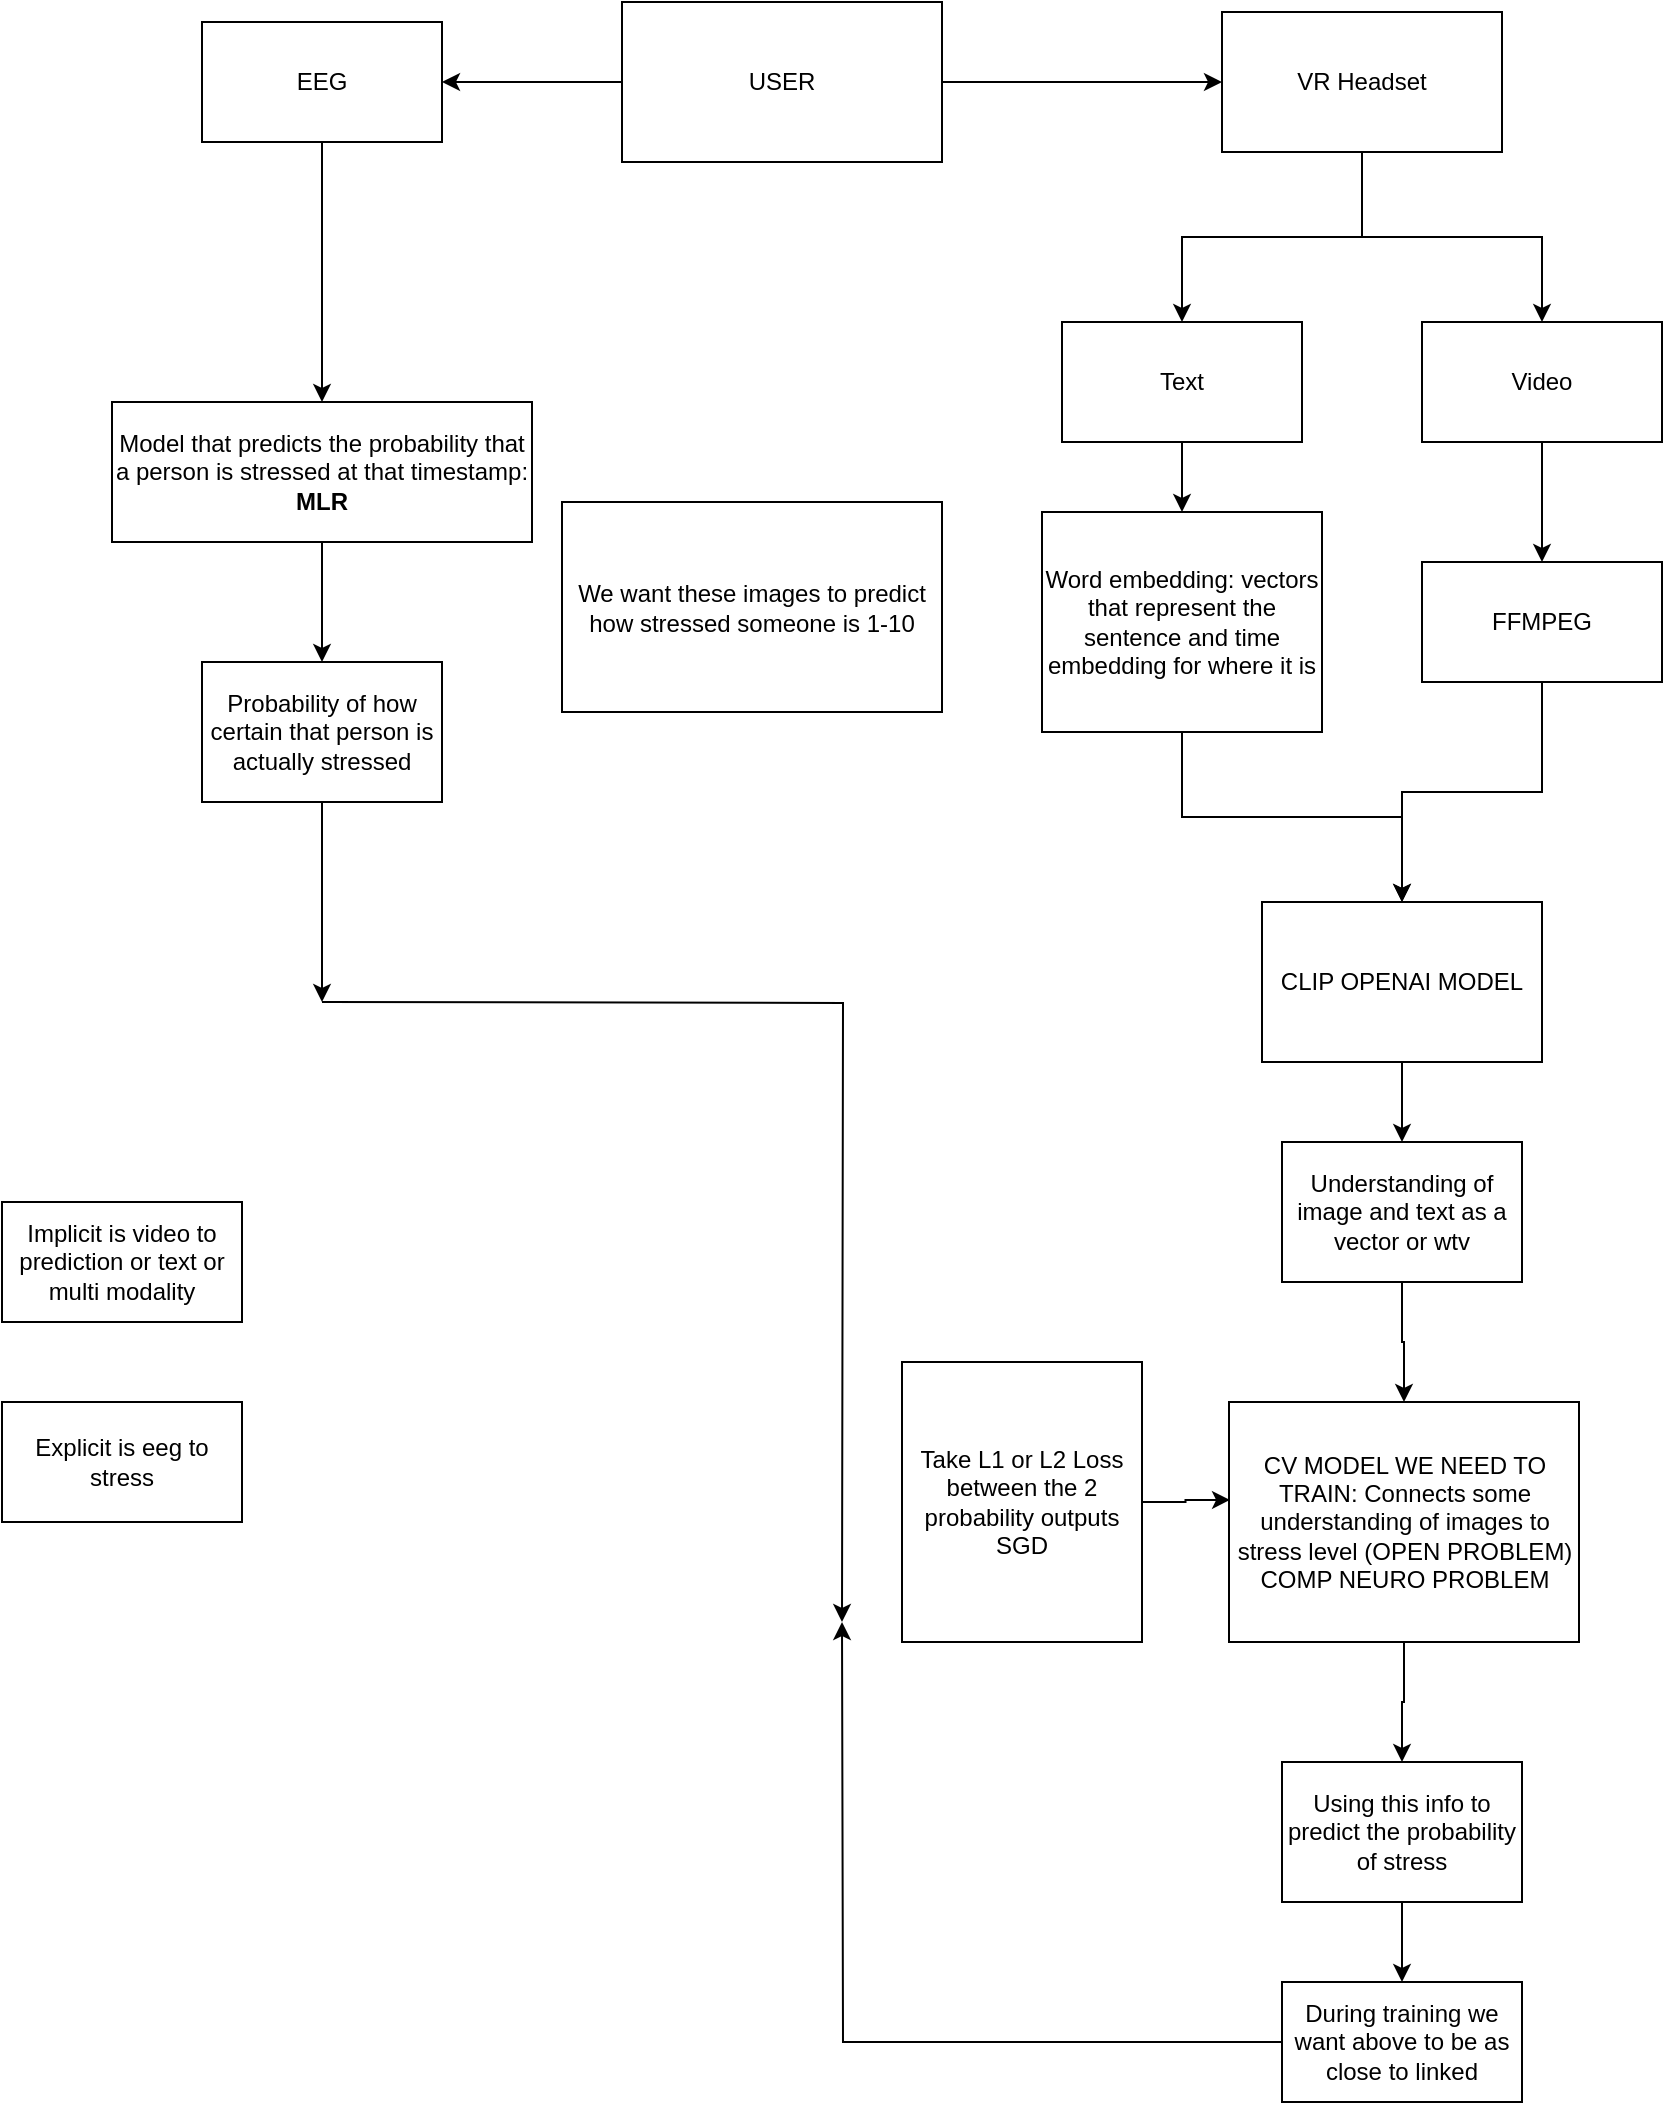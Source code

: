<mxfile version="21.8.0" type="github">
  <diagram id="C5RBs43oDa-KdzZeNtuy" name="Page-1">
    <mxGraphModel dx="967" dy="692" grid="1" gridSize="10" guides="1" tooltips="1" connect="1" arrows="1" fold="1" page="1" pageScale="1" pageWidth="827" pageHeight="1169" math="0" shadow="0">
      <root>
        <mxCell id="WIyWlLk6GJQsqaUBKTNV-0" />
        <mxCell id="WIyWlLk6GJQsqaUBKTNV-1" parent="WIyWlLk6GJQsqaUBKTNV-0" />
        <mxCell id="6K3yG1Nncb-dPVnbVVmm-8" style="edgeStyle=orthogonalEdgeStyle;rounded=0;orthogonalLoop=1;jettySize=auto;html=1;entryX=0.5;entryY=0;entryDx=0;entryDy=0;" edge="1" parent="WIyWlLk6GJQsqaUBKTNV-1" source="6K3yG1Nncb-dPVnbVVmm-0" target="6K3yG1Nncb-dPVnbVVmm-6">
          <mxGeometry relative="1" as="geometry" />
        </mxCell>
        <mxCell id="6K3yG1Nncb-dPVnbVVmm-0" value="EEG " style="rounded=0;whiteSpace=wrap;html=1;" vertex="1" parent="WIyWlLk6GJQsqaUBKTNV-1">
          <mxGeometry x="120" y="90" width="120" height="60" as="geometry" />
        </mxCell>
        <mxCell id="6K3yG1Nncb-dPVnbVVmm-5" value="Implicit is video to prediction or text or multi modality " style="rounded=0;whiteSpace=wrap;html=1;" vertex="1" parent="WIyWlLk6GJQsqaUBKTNV-1">
          <mxGeometry x="20" y="680" width="120" height="60" as="geometry" />
        </mxCell>
        <mxCell id="6K3yG1Nncb-dPVnbVVmm-13" style="edgeStyle=orthogonalEdgeStyle;rounded=0;orthogonalLoop=1;jettySize=auto;html=1;entryX=0.5;entryY=0;entryDx=0;entryDy=0;" edge="1" parent="WIyWlLk6GJQsqaUBKTNV-1" source="6K3yG1Nncb-dPVnbVVmm-6" target="6K3yG1Nncb-dPVnbVVmm-10">
          <mxGeometry relative="1" as="geometry" />
        </mxCell>
        <mxCell id="6K3yG1Nncb-dPVnbVVmm-6" value="&lt;div&gt;Model that predicts the probability that a person is stressed at that timestamp:&lt;/div&gt;&lt;div&gt;&lt;b&gt;MLR &lt;/b&gt;&lt;br&gt;&lt;/div&gt;" style="rounded=0;whiteSpace=wrap;html=1;" vertex="1" parent="WIyWlLk6GJQsqaUBKTNV-1">
          <mxGeometry x="75" y="280" width="210" height="70" as="geometry" />
        </mxCell>
        <mxCell id="6K3yG1Nncb-dPVnbVVmm-55" style="edgeStyle=orthogonalEdgeStyle;rounded=0;orthogonalLoop=1;jettySize=auto;html=1;" edge="1" parent="WIyWlLk6GJQsqaUBKTNV-1" source="6K3yG1Nncb-dPVnbVVmm-10">
          <mxGeometry relative="1" as="geometry">
            <mxPoint x="180" y="580" as="targetPoint" />
          </mxGeometry>
        </mxCell>
        <mxCell id="6K3yG1Nncb-dPVnbVVmm-10" value="Probability of how certain that person is actually stressed" style="rounded=0;whiteSpace=wrap;html=1;" vertex="1" parent="WIyWlLk6GJQsqaUBKTNV-1">
          <mxGeometry x="120" y="410" width="120" height="70" as="geometry" />
        </mxCell>
        <mxCell id="6K3yG1Nncb-dPVnbVVmm-36" style="edgeStyle=orthogonalEdgeStyle;rounded=0;orthogonalLoop=1;jettySize=auto;html=1;entryX=0.5;entryY=0;entryDx=0;entryDy=0;" edge="1" parent="WIyWlLk6GJQsqaUBKTNV-1" source="6K3yG1Nncb-dPVnbVVmm-12" target="6K3yG1Nncb-dPVnbVVmm-23">
          <mxGeometry relative="1" as="geometry" />
        </mxCell>
        <mxCell id="6K3yG1Nncb-dPVnbVVmm-12" value="Text" style="rounded=0;whiteSpace=wrap;html=1;" vertex="1" parent="WIyWlLk6GJQsqaUBKTNV-1">
          <mxGeometry x="550" y="240" width="120" height="60" as="geometry" />
        </mxCell>
        <mxCell id="6K3yG1Nncb-dPVnbVVmm-29" style="edgeStyle=orthogonalEdgeStyle;rounded=0;orthogonalLoop=1;jettySize=auto;html=1;entryX=0;entryY=0.5;entryDx=0;entryDy=0;" edge="1" parent="WIyWlLk6GJQsqaUBKTNV-1" source="6K3yG1Nncb-dPVnbVVmm-14" target="6K3yG1Nncb-dPVnbVVmm-27">
          <mxGeometry relative="1" as="geometry" />
        </mxCell>
        <mxCell id="6K3yG1Nncb-dPVnbVVmm-30" style="edgeStyle=orthogonalEdgeStyle;rounded=0;orthogonalLoop=1;jettySize=auto;html=1;entryX=1;entryY=0.5;entryDx=0;entryDy=0;" edge="1" parent="WIyWlLk6GJQsqaUBKTNV-1" source="6K3yG1Nncb-dPVnbVVmm-14" target="6K3yG1Nncb-dPVnbVVmm-0">
          <mxGeometry relative="1" as="geometry" />
        </mxCell>
        <mxCell id="6K3yG1Nncb-dPVnbVVmm-14" value="USER" style="whiteSpace=wrap;html=1;" vertex="1" parent="WIyWlLk6GJQsqaUBKTNV-1">
          <mxGeometry x="330" y="80" width="160" height="80" as="geometry" />
        </mxCell>
        <mxCell id="6K3yG1Nncb-dPVnbVVmm-37" style="edgeStyle=orthogonalEdgeStyle;rounded=0;orthogonalLoop=1;jettySize=auto;html=1;" edge="1" parent="WIyWlLk6GJQsqaUBKTNV-1" source="6K3yG1Nncb-dPVnbVVmm-18" target="6K3yG1Nncb-dPVnbVVmm-35">
          <mxGeometry relative="1" as="geometry" />
        </mxCell>
        <mxCell id="6K3yG1Nncb-dPVnbVVmm-18" value="Video" style="whiteSpace=wrap;html=1;" vertex="1" parent="WIyWlLk6GJQsqaUBKTNV-1">
          <mxGeometry x="730" y="240" width="120" height="60" as="geometry" />
        </mxCell>
        <mxCell id="6K3yG1Nncb-dPVnbVVmm-39" style="edgeStyle=orthogonalEdgeStyle;rounded=0;orthogonalLoop=1;jettySize=auto;html=1;" edge="1" parent="WIyWlLk6GJQsqaUBKTNV-1" source="6K3yG1Nncb-dPVnbVVmm-23" target="6K3yG1Nncb-dPVnbVVmm-38">
          <mxGeometry relative="1" as="geometry" />
        </mxCell>
        <mxCell id="6K3yG1Nncb-dPVnbVVmm-23" value="Word embedding: vectors that represent the sentence and time embedding for where it is " style="whiteSpace=wrap;html=1;" vertex="1" parent="WIyWlLk6GJQsqaUBKTNV-1">
          <mxGeometry x="540" y="335" width="140" height="110" as="geometry" />
        </mxCell>
        <mxCell id="6K3yG1Nncb-dPVnbVVmm-31" style="edgeStyle=orthogonalEdgeStyle;rounded=0;orthogonalLoop=1;jettySize=auto;html=1;entryX=0.5;entryY=0;entryDx=0;entryDy=0;" edge="1" parent="WIyWlLk6GJQsqaUBKTNV-1" source="6K3yG1Nncb-dPVnbVVmm-27" target="6K3yG1Nncb-dPVnbVVmm-12">
          <mxGeometry relative="1" as="geometry" />
        </mxCell>
        <mxCell id="6K3yG1Nncb-dPVnbVVmm-32" style="edgeStyle=orthogonalEdgeStyle;rounded=0;orthogonalLoop=1;jettySize=auto;html=1;entryX=0.5;entryY=0;entryDx=0;entryDy=0;" edge="1" parent="WIyWlLk6GJQsqaUBKTNV-1" source="6K3yG1Nncb-dPVnbVVmm-27" target="6K3yG1Nncb-dPVnbVVmm-18">
          <mxGeometry relative="1" as="geometry" />
        </mxCell>
        <mxCell id="6K3yG1Nncb-dPVnbVVmm-27" value="&lt;div&gt;VR Headset &lt;br&gt;&lt;/div&gt;" style="whiteSpace=wrap;html=1;" vertex="1" parent="WIyWlLk6GJQsqaUBKTNV-1">
          <mxGeometry x="630" y="85" width="140" height="70" as="geometry" />
        </mxCell>
        <mxCell id="6K3yG1Nncb-dPVnbVVmm-40" style="edgeStyle=orthogonalEdgeStyle;rounded=0;orthogonalLoop=1;jettySize=auto;html=1;entryX=0.5;entryY=0;entryDx=0;entryDy=0;" edge="1" parent="WIyWlLk6GJQsqaUBKTNV-1" source="6K3yG1Nncb-dPVnbVVmm-35" target="6K3yG1Nncb-dPVnbVVmm-38">
          <mxGeometry relative="1" as="geometry" />
        </mxCell>
        <mxCell id="6K3yG1Nncb-dPVnbVVmm-35" value="&lt;div&gt;FFMPEG&lt;/div&gt;" style="whiteSpace=wrap;html=1;" vertex="1" parent="WIyWlLk6GJQsqaUBKTNV-1">
          <mxGeometry x="730" y="360" width="120" height="60" as="geometry" />
        </mxCell>
        <mxCell id="6K3yG1Nncb-dPVnbVVmm-41" style="edgeStyle=orthogonalEdgeStyle;rounded=0;orthogonalLoop=1;jettySize=auto;html=1;" edge="1" parent="WIyWlLk6GJQsqaUBKTNV-1" source="6K3yG1Nncb-dPVnbVVmm-38" target="6K3yG1Nncb-dPVnbVVmm-42">
          <mxGeometry relative="1" as="geometry">
            <mxPoint x="720" y="680" as="targetPoint" />
          </mxGeometry>
        </mxCell>
        <mxCell id="6K3yG1Nncb-dPVnbVVmm-38" value="&lt;div&gt;CLIP OPENAI MODEL&lt;/div&gt;" style="whiteSpace=wrap;html=1;" vertex="1" parent="WIyWlLk6GJQsqaUBKTNV-1">
          <mxGeometry x="650" y="530" width="140" height="80" as="geometry" />
        </mxCell>
        <mxCell id="6K3yG1Nncb-dPVnbVVmm-47" style="edgeStyle=orthogonalEdgeStyle;rounded=0;orthogonalLoop=1;jettySize=auto;html=1;" edge="1" parent="WIyWlLk6GJQsqaUBKTNV-1" source="6K3yG1Nncb-dPVnbVVmm-42" target="6K3yG1Nncb-dPVnbVVmm-45">
          <mxGeometry relative="1" as="geometry" />
        </mxCell>
        <mxCell id="6K3yG1Nncb-dPVnbVVmm-42" value="Understanding of image and text as a vector or wtv " style="rounded=0;whiteSpace=wrap;html=1;" vertex="1" parent="WIyWlLk6GJQsqaUBKTNV-1">
          <mxGeometry x="660" y="650" width="120" height="70" as="geometry" />
        </mxCell>
        <mxCell id="6K3yG1Nncb-dPVnbVVmm-60" style="edgeStyle=orthogonalEdgeStyle;rounded=0;orthogonalLoop=1;jettySize=auto;html=1;entryX=0.5;entryY=0;entryDx=0;entryDy=0;" edge="1" parent="WIyWlLk6GJQsqaUBKTNV-1" source="6K3yG1Nncb-dPVnbVVmm-43" target="6K3yG1Nncb-dPVnbVVmm-59">
          <mxGeometry relative="1" as="geometry" />
        </mxCell>
        <mxCell id="6K3yG1Nncb-dPVnbVVmm-43" value="Using this info to predict the probability of stress " style="whiteSpace=wrap;html=1;" vertex="1" parent="WIyWlLk6GJQsqaUBKTNV-1">
          <mxGeometry x="660" y="960" width="120" height="70" as="geometry" />
        </mxCell>
        <mxCell id="6K3yG1Nncb-dPVnbVVmm-46" style="edgeStyle=orthogonalEdgeStyle;rounded=0;orthogonalLoop=1;jettySize=auto;html=1;entryX=0.5;entryY=0;entryDx=0;entryDy=0;" edge="1" parent="WIyWlLk6GJQsqaUBKTNV-1" source="6K3yG1Nncb-dPVnbVVmm-45" target="6K3yG1Nncb-dPVnbVVmm-43">
          <mxGeometry relative="1" as="geometry" />
        </mxCell>
        <mxCell id="6K3yG1Nncb-dPVnbVVmm-45" value="CV MODEL WE NEED TO TRAIN: Connects some understanding of images to stress level (OPEN PROBLEM) COMP NEURO PROBLEM" style="whiteSpace=wrap;html=1;" vertex="1" parent="WIyWlLk6GJQsqaUBKTNV-1">
          <mxGeometry x="633.5" y="780" width="175" height="120" as="geometry" />
        </mxCell>
        <mxCell id="6K3yG1Nncb-dPVnbVVmm-53" value="We want these images to predict how stressed someone is 1-10" style="rounded=0;whiteSpace=wrap;html=1;" vertex="1" parent="WIyWlLk6GJQsqaUBKTNV-1">
          <mxGeometry x="300" y="330" width="190" height="105" as="geometry" />
        </mxCell>
        <mxCell id="6K3yG1Nncb-dPVnbVVmm-54" value="Explicit is eeg to stress" style="whiteSpace=wrap;html=1;" vertex="1" parent="WIyWlLk6GJQsqaUBKTNV-1">
          <mxGeometry x="20" y="780" width="120" height="60" as="geometry" />
        </mxCell>
        <mxCell id="6K3yG1Nncb-dPVnbVVmm-61" style="edgeStyle=orthogonalEdgeStyle;rounded=0;orthogonalLoop=1;jettySize=auto;html=1;entryX=0.5;entryY=0;entryDx=0;entryDy=0;" edge="1" parent="WIyWlLk6GJQsqaUBKTNV-1">
          <mxGeometry relative="1" as="geometry">
            <mxPoint x="440" y="890" as="targetPoint" />
            <mxPoint x="180" y="580" as="sourcePoint" />
          </mxGeometry>
        </mxCell>
        <mxCell id="6K3yG1Nncb-dPVnbVVmm-62" style="edgeStyle=orthogonalEdgeStyle;rounded=0;orthogonalLoop=1;jettySize=auto;html=1;" edge="1" parent="WIyWlLk6GJQsqaUBKTNV-1" source="6K3yG1Nncb-dPVnbVVmm-59">
          <mxGeometry relative="1" as="geometry">
            <mxPoint x="440" y="890" as="targetPoint" />
          </mxGeometry>
        </mxCell>
        <mxCell id="6K3yG1Nncb-dPVnbVVmm-59" value="During training we want above to be as close to linked " style="whiteSpace=wrap;html=1;" vertex="1" parent="WIyWlLk6GJQsqaUBKTNV-1">
          <mxGeometry x="660" y="1070" width="120" height="60" as="geometry" />
        </mxCell>
        <mxCell id="6K3yG1Nncb-dPVnbVVmm-65" style="edgeStyle=orthogonalEdgeStyle;rounded=0;orthogonalLoop=1;jettySize=auto;html=1;entryX=0.003;entryY=0.408;entryDx=0;entryDy=0;entryPerimeter=0;" edge="1" parent="WIyWlLk6GJQsqaUBKTNV-1" source="6K3yG1Nncb-dPVnbVVmm-64" target="6K3yG1Nncb-dPVnbVVmm-45">
          <mxGeometry relative="1" as="geometry">
            <mxPoint x="620" y="840" as="targetPoint" />
          </mxGeometry>
        </mxCell>
        <mxCell id="6K3yG1Nncb-dPVnbVVmm-64" value="&lt;div&gt;Take L1 or L2 Loss between the 2 probability outputs &lt;br&gt;&lt;/div&gt;&lt;div&gt;SGD&lt;br&gt;&lt;/div&gt;" style="whiteSpace=wrap;html=1;" vertex="1" parent="WIyWlLk6GJQsqaUBKTNV-1">
          <mxGeometry x="470" y="760" width="120" height="140" as="geometry" />
        </mxCell>
      </root>
    </mxGraphModel>
  </diagram>
</mxfile>
